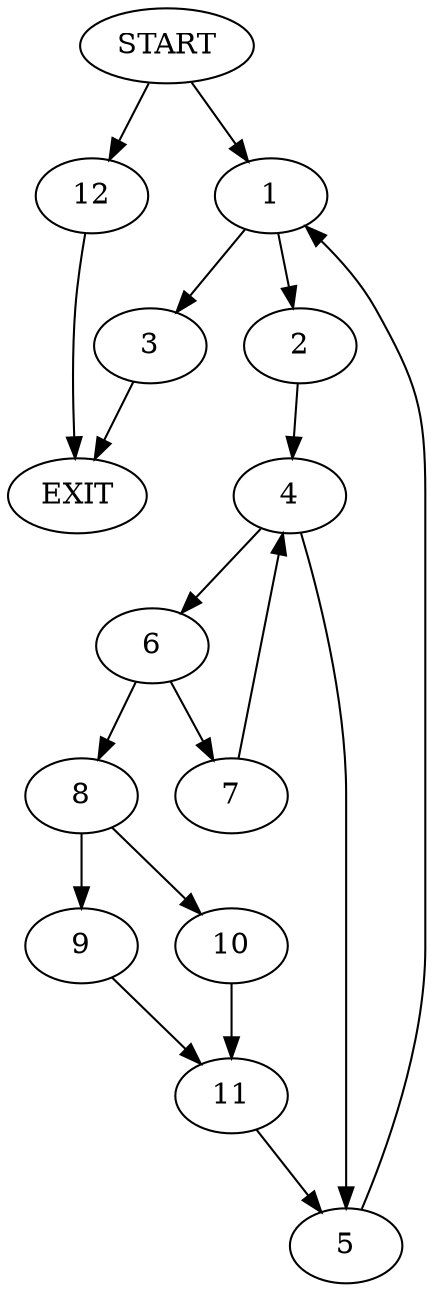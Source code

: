 digraph {
0 [label="START"]
13 [label="EXIT"]
0 -> 1
1 -> 2
1 -> 3
3 -> 13
2 -> 4
4 -> 5
4 -> 6
6 -> 7
6 -> 8
5 -> 1
8 -> 9
8 -> 10
7 -> 4
10 -> 11
9 -> 11
11 -> 5
0 -> 12
12 -> 13
}
